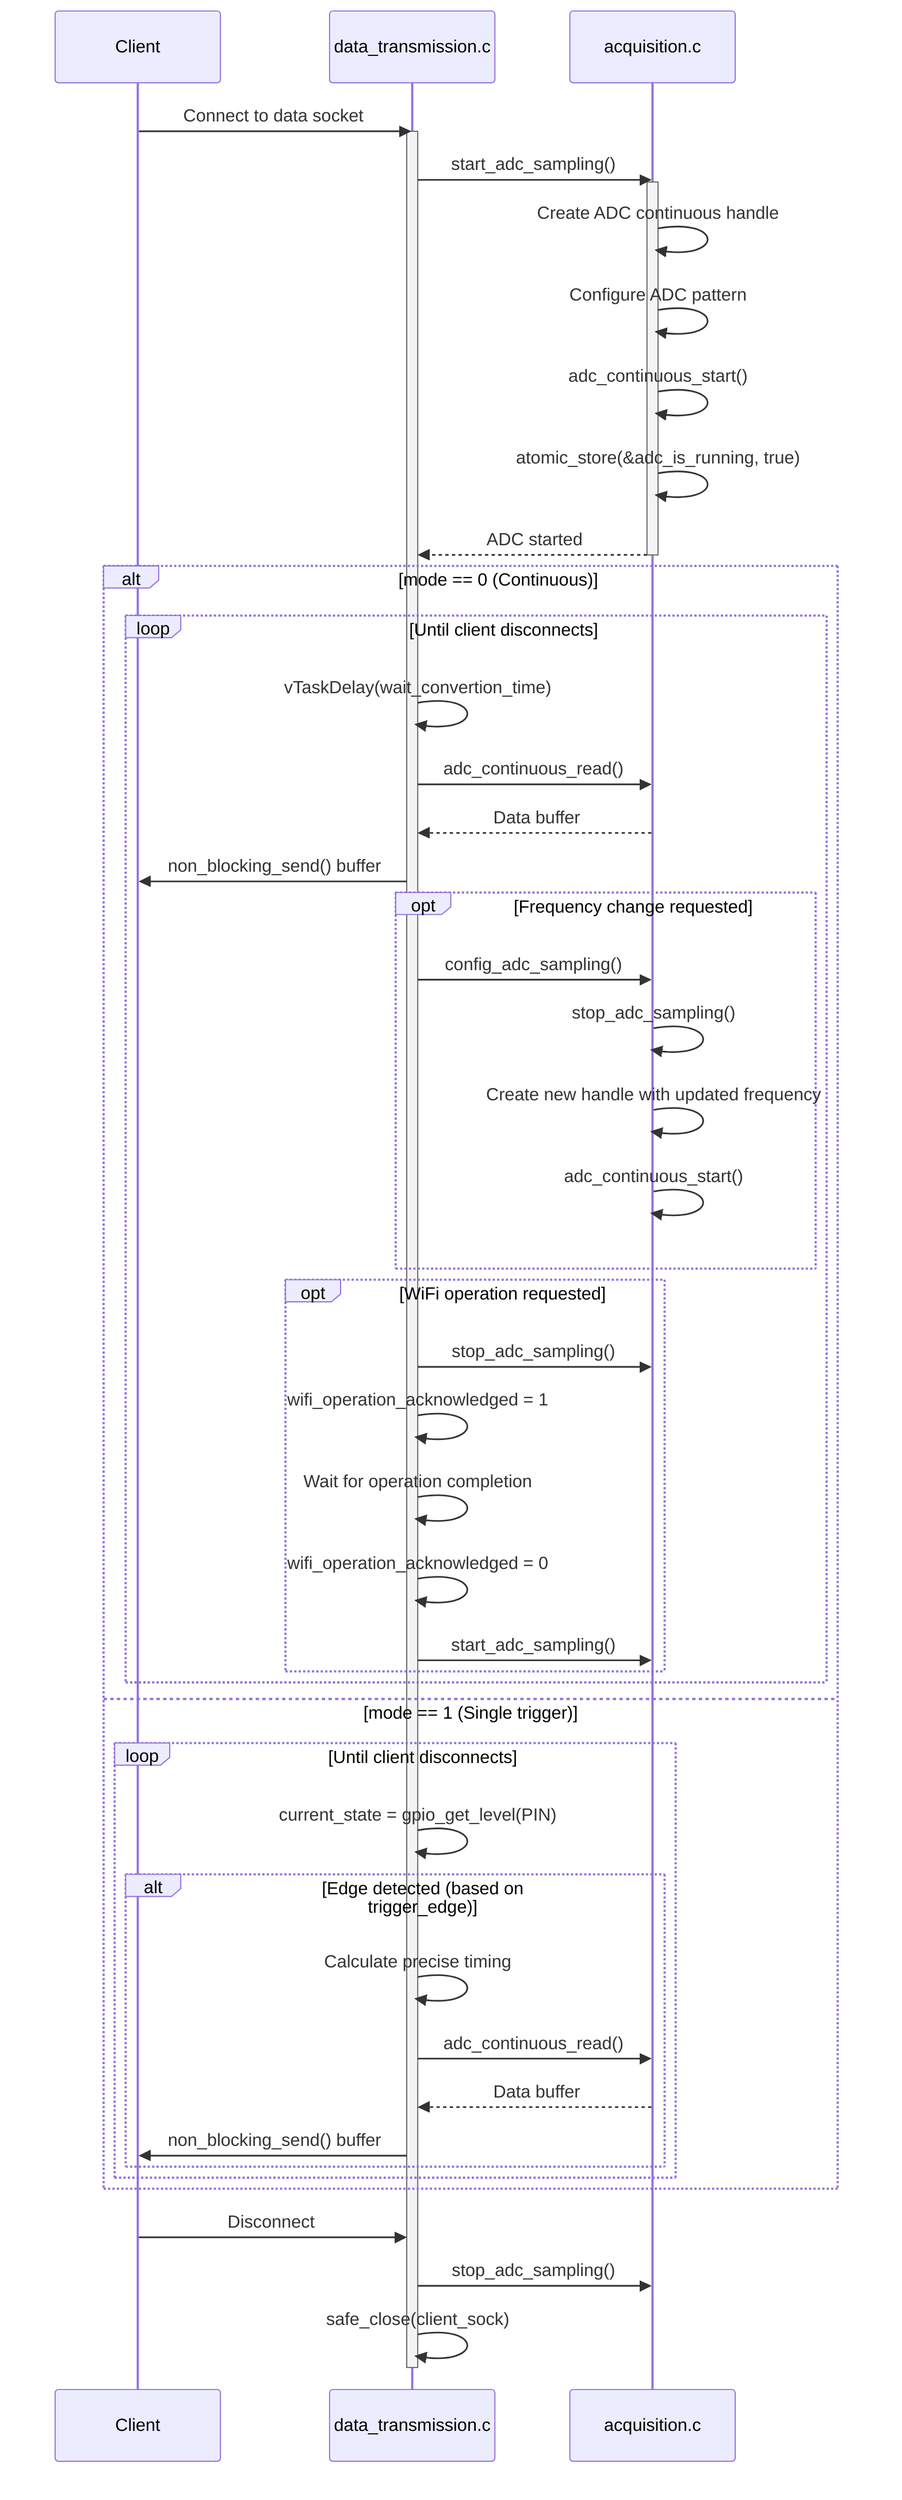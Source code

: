 sequenceDiagram
    participant Client as Client
    participant DataTrans as data_transmission.c
    participant Acquisition as acquisition.c
    
    Client->>DataTrans: Connect to data socket
    activate DataTrans
    
    DataTrans->>Acquisition: start_adc_sampling()
    activate Acquisition
    Acquisition->>Acquisition: Create ADC continuous handle
    Acquisition->>Acquisition: Configure ADC pattern
    Acquisition->>Acquisition: adc_continuous_start()
    Acquisition->>Acquisition: atomic_store(&adc_is_running, true)
    Acquisition-->>DataTrans: ADC started
    deactivate Acquisition
    
    alt mode == 0 (Continuous)
        loop Until client disconnects
            DataTrans->>DataTrans: vTaskDelay(wait_convertion_time)
            DataTrans->>Acquisition: adc_continuous_read()
            Acquisition-->>DataTrans: Data buffer
            DataTrans->>Client: non_blocking_send() buffer
            
            opt Frequency change requested
                DataTrans->>Acquisition: config_adc_sampling()
                Acquisition->>Acquisition: stop_adc_sampling()
                Acquisition->>Acquisition: Create new handle with updated frequency
                Acquisition->>Acquisition: adc_continuous_start()
            end
            
            opt WiFi operation requested
                DataTrans->>Acquisition: stop_adc_sampling()
                DataTrans->>DataTrans: wifi_operation_acknowledged = 1
                DataTrans->>DataTrans: Wait for operation completion
                DataTrans->>DataTrans: wifi_operation_acknowledged = 0
                DataTrans->>Acquisition: start_adc_sampling()
            end
        end
    else mode == 1 (Single trigger)
        loop Until client disconnects
            DataTrans->>DataTrans: current_state = gpio_get_level(PIN)
            
            alt Edge detected (based on trigger_edge)
                DataTrans->>DataTrans: Calculate precise timing
                DataTrans->>Acquisition: adc_continuous_read()
                Acquisition-->>DataTrans: Data buffer
                DataTrans->>Client: non_blocking_send() buffer
            end
        end
    end
    
    Client->>DataTrans: Disconnect
    DataTrans->>Acquisition: stop_adc_sampling()
    DataTrans->>DataTrans: safe_close(client_sock)
    deactivate DataTrans